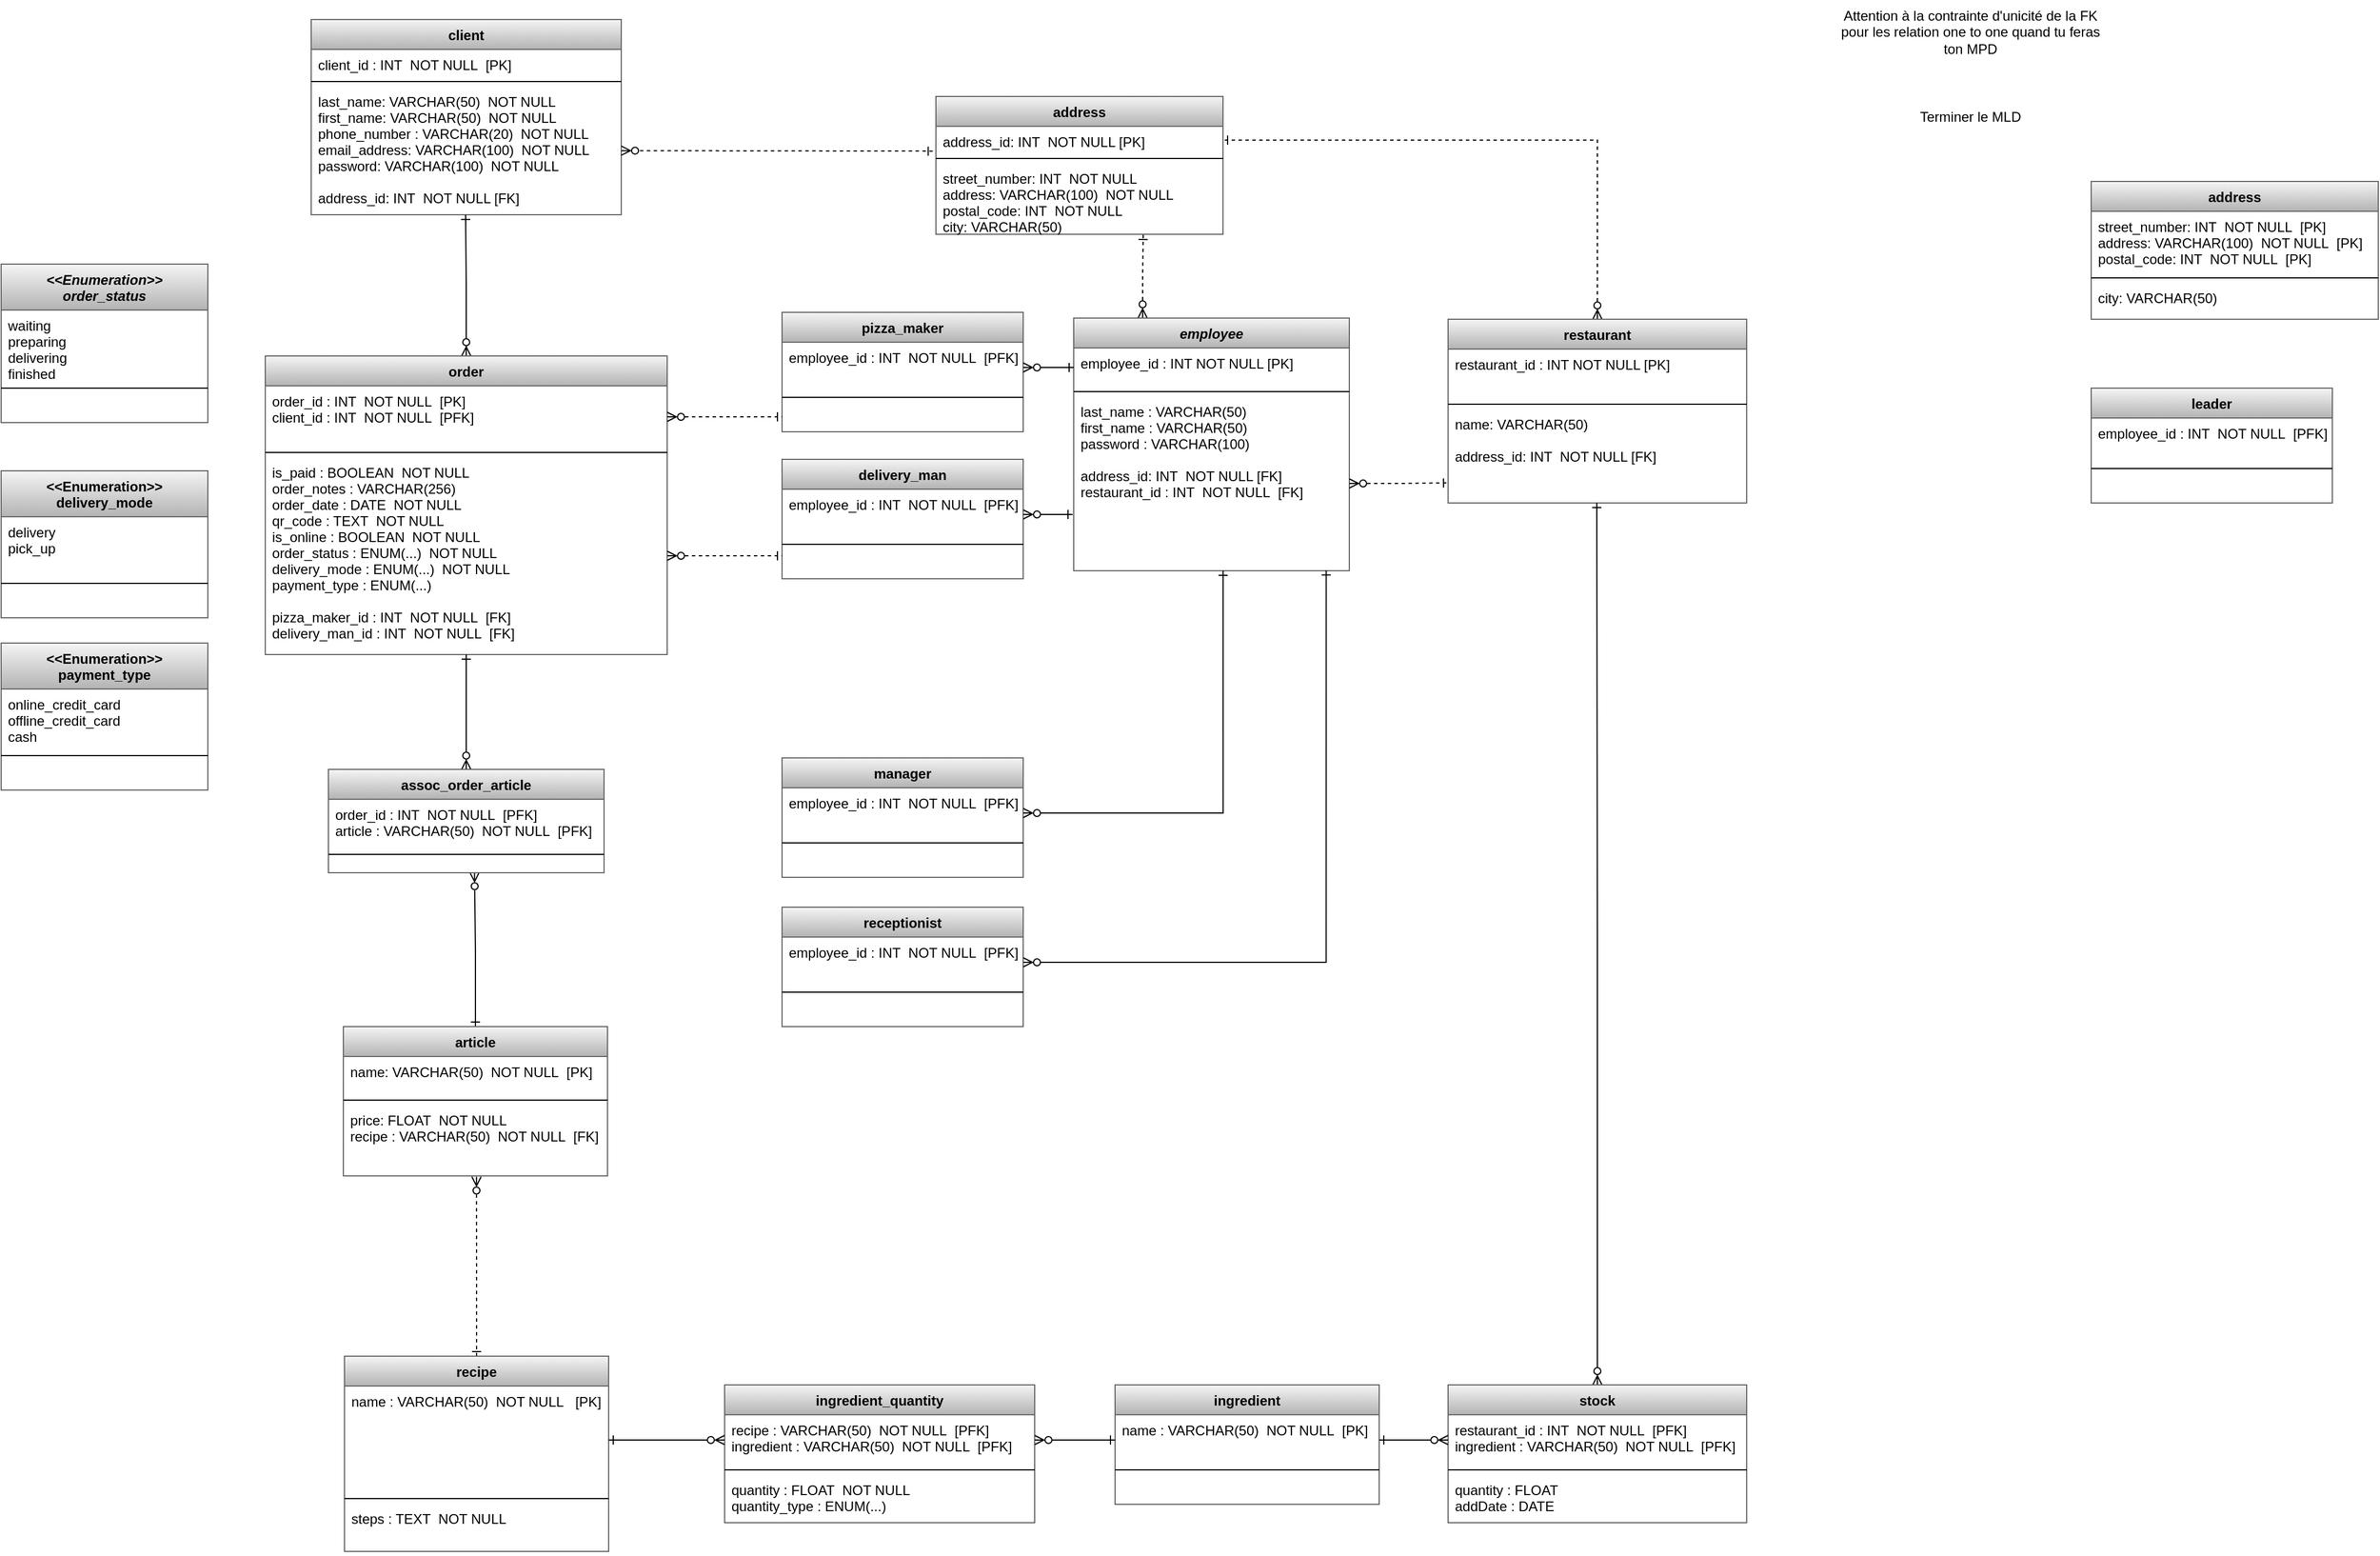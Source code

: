<mxfile version="20.0.1" type="device"><diagram id="4pZE0eaLuYek-F89iUta" name="Page-1"><mxGraphModel dx="2678" dy="882" grid="1" gridSize="10" guides="1" tooltips="1" connect="1" arrows="1" fold="1" page="1" pageScale="1" pageWidth="827" pageHeight="1169" math="0" shadow="0"><root><mxCell id="0"/><mxCell id="1" parent="0"/><mxCell id="tlW0djvK44GhxYyLrSYD-18" value="client" style="swimlane;fontStyle=1;align=center;verticalAlign=top;childLayout=stackLayout;horizontal=1;startSize=26;horizontalStack=0;resizeParent=1;resizeParentMax=0;resizeLast=0;collapsible=1;marginBottom=0;fillColor=#f5f5f5;gradientColor=#b3b3b3;strokeColor=#666666;" parent="1" vertex="1"><mxGeometry x="-540" y="37" width="270" height="170" as="geometry"/></mxCell><mxCell id="tlW0djvK44GhxYyLrSYD-19" value="client_id : INT  NOT NULL  [PK]" style="text;strokeColor=none;fillColor=none;align=left;verticalAlign=top;spacingLeft=4;spacingRight=4;overflow=hidden;rotatable=0;points=[[0,0.5],[1,0.5]];portConstraint=eastwest;" parent="tlW0djvK44GhxYyLrSYD-18" vertex="1"><mxGeometry y="26" width="270" height="24" as="geometry"/></mxCell><mxCell id="tlW0djvK44GhxYyLrSYD-20" value="" style="line;strokeWidth=1;fillColor=none;align=left;verticalAlign=middle;spacingTop=-1;spacingLeft=3;spacingRight=3;rotatable=0;labelPosition=right;points=[];portConstraint=eastwest;" parent="tlW0djvK44GhxYyLrSYD-18" vertex="1"><mxGeometry y="50" width="270" height="8" as="geometry"/></mxCell><mxCell id="tlW0djvK44GhxYyLrSYD-21" value="last_name: VARCHAR(50)  NOT NULL&#10;first_name: VARCHAR(50)  NOT NULL&#10;phone_number : VARCHAR(20)  NOT NULL&#10;email_address: VARCHAR(100)  NOT NULL&#10;password: VARCHAR(100)  NOT NULL&#10;&#10;address_id: INT  NOT NULL [FK]" style="text;strokeColor=none;fillColor=none;align=left;verticalAlign=top;spacingLeft=4;spacingRight=4;overflow=hidden;rotatable=0;points=[[0,0.5],[1,0.5]];portConstraint=eastwest;" parent="tlW0djvK44GhxYyLrSYD-18" vertex="1"><mxGeometry y="58" width="270" height="112" as="geometry"/></mxCell><mxCell id="YXLJD_VavkNt5PV0fLGa-75" style="edgeStyle=orthogonalEdgeStyle;rounded=0;orthogonalLoop=1;jettySize=auto;html=1;exitX=0.25;exitY=0;exitDx=0;exitDy=0;entryX=0.722;entryY=1.009;entryDx=0;entryDy=0;entryPerimeter=0;startArrow=ERzeroToMany;startFill=0;endArrow=ERone;endFill=0;dashed=1;" parent="1" source="tlW0djvK44GhxYyLrSYD-23" target="tlW0djvK44GhxYyLrSYD-88" edge="1"><mxGeometry relative="1" as="geometry"/></mxCell><mxCell id="tlW0djvK44GhxYyLrSYD-23" value="employee" style="swimlane;fontStyle=3;align=center;verticalAlign=top;childLayout=stackLayout;horizontal=1;startSize=26;horizontalStack=0;resizeParent=1;resizeParentMax=0;resizeLast=0;collapsible=1;marginBottom=0;fillColor=#f5f5f5;gradientColor=#b3b3b3;strokeColor=#666666;" parent="1" vertex="1"><mxGeometry x="124" y="297" width="240" height="220" as="geometry"><mxRectangle x="340" y="87" width="80" height="26" as="alternateBounds"/></mxGeometry></mxCell><mxCell id="tlW0djvK44GhxYyLrSYD-24" value="employee_id : INT NOT NULL [PK]" style="text;strokeColor=none;fillColor=none;align=left;verticalAlign=top;spacingLeft=4;spacingRight=4;overflow=hidden;rotatable=0;points=[[0,0.5],[1,0.5]];portConstraint=eastwest;" parent="tlW0djvK44GhxYyLrSYD-23" vertex="1"><mxGeometry y="26" width="240" height="34" as="geometry"/></mxCell><mxCell id="tlW0djvK44GhxYyLrSYD-25" value="" style="line;strokeWidth=1;fillColor=none;align=left;verticalAlign=middle;spacingTop=-1;spacingLeft=3;spacingRight=3;rotatable=0;labelPosition=right;points=[];portConstraint=eastwest;" parent="tlW0djvK44GhxYyLrSYD-23" vertex="1"><mxGeometry y="60" width="240" height="8" as="geometry"/></mxCell><mxCell id="tlW0djvK44GhxYyLrSYD-26" value="last_name : VARCHAR(50)&#10;first_name : VARCHAR(50)&#10;password : VARCHAR(100)&#10;&#10;address_id: INT  NOT NULL [FK]&#10;restaurant_id : INT  NOT NULL  [FK]&#10;" style="text;strokeColor=none;fillColor=none;align=left;verticalAlign=top;spacingLeft=4;spacingRight=4;overflow=hidden;rotatable=0;points=[[0,0.5],[1,0.5]];portConstraint=eastwest;" parent="tlW0djvK44GhxYyLrSYD-23" vertex="1"><mxGeometry y="68" width="240" height="152" as="geometry"/></mxCell><mxCell id="YXLJD_VavkNt5PV0fLGa-41" style="edgeStyle=orthogonalEdgeStyle;rounded=0;orthogonalLoop=1;jettySize=auto;html=1;exitX=0.5;exitY=0;exitDx=0;exitDy=0;entryX=0.498;entryY=1.001;entryDx=0;entryDy=0;entryPerimeter=0;startArrow=ERzeroToMany;startFill=0;endArrow=ERone;endFill=0;" parent="1" source="tlW0djvK44GhxYyLrSYD-27" target="tlW0djvK44GhxYyLrSYD-21" edge="1"><mxGeometry relative="1" as="geometry"/></mxCell><mxCell id="tlW0djvK44GhxYyLrSYD-27" value="order" style="swimlane;fontStyle=1;align=center;verticalAlign=top;childLayout=stackLayout;horizontal=1;startSize=26;horizontalStack=0;resizeParent=1;resizeParentMax=0;resizeLast=0;collapsible=1;marginBottom=0;fillColor=#f5f5f5;gradientColor=#b3b3b3;strokeColor=#666666;" parent="1" vertex="1"><mxGeometry x="-580" y="330" width="350" height="260" as="geometry"/></mxCell><mxCell id="tlW0djvK44GhxYyLrSYD-28" value="order_id : INT  NOT NULL  [PK]&#10;client_id : INT  NOT NULL  [PFK]" style="text;strokeColor=none;fillColor=none;align=left;verticalAlign=top;spacingLeft=4;spacingRight=4;overflow=hidden;rotatable=0;points=[[0,0.5],[1,0.5]];portConstraint=eastwest;" parent="tlW0djvK44GhxYyLrSYD-27" vertex="1"><mxGeometry y="26" width="350" height="54" as="geometry"/></mxCell><mxCell id="tlW0djvK44GhxYyLrSYD-29" value="" style="line;strokeWidth=1;fillColor=none;align=left;verticalAlign=middle;spacingTop=-1;spacingLeft=3;spacingRight=3;rotatable=0;labelPosition=right;points=[];portConstraint=eastwest;" parent="tlW0djvK44GhxYyLrSYD-27" vertex="1"><mxGeometry y="80" width="350" height="8" as="geometry"/></mxCell><mxCell id="tlW0djvK44GhxYyLrSYD-30" value="is_paid : BOOLEAN  NOT NULL&#10;order_notes : VARCHAR(256)&#10;order_date : DATE  NOT NULL&#10;qr_code : TEXT  NOT NULL&#10;is_online : BOOLEAN  NOT NULL&#10;order_status : ENUM(...)  NOT NULL&#10;delivery_mode : ENUM(...)  NOT NULL&#10;payment_type : ENUM(...)&#10;&#10;pizza_maker_id : INT  NOT NULL  [FK]&#10;delivery_man_id : INT  NOT NULL  [FK]" style="text;strokeColor=none;fillColor=none;align=left;verticalAlign=top;spacingLeft=4;spacingRight=4;overflow=hidden;rotatable=0;points=[[0,0.5],[1,0.5]];portConstraint=eastwest;" parent="tlW0djvK44GhxYyLrSYD-27" vertex="1"><mxGeometry y="88" width="350" height="172" as="geometry"/></mxCell><mxCell id="tlW0djvK44GhxYyLrSYD-31" value="&lt;&lt;Enumeration&gt;&gt;&#10;payment_type" style="swimlane;fontStyle=1;align=center;verticalAlign=top;childLayout=stackLayout;horizontal=1;startSize=40;horizontalStack=0;resizeParent=1;resizeParentMax=0;resizeLast=0;collapsible=1;marginBottom=0;fillColor=#f5f5f5;gradientColor=#b3b3b3;strokeColor=#666666;" parent="1" vertex="1"><mxGeometry x="-810" y="580" width="180" height="128" as="geometry"/></mxCell><mxCell id="tlW0djvK44GhxYyLrSYD-32" value="online_credit_card&#10;offline_credit_card&#10;cash" style="text;strokeColor=none;fillColor=none;align=left;verticalAlign=top;spacingLeft=4;spacingRight=4;overflow=hidden;rotatable=0;points=[[0,0.5],[1,0.5]];portConstraint=eastwest;" parent="tlW0djvK44GhxYyLrSYD-31" vertex="1"><mxGeometry y="40" width="180" height="54" as="geometry"/></mxCell><mxCell id="tlW0djvK44GhxYyLrSYD-33" value="" style="line;strokeWidth=1;fillColor=none;align=left;verticalAlign=middle;spacingTop=-1;spacingLeft=3;spacingRight=3;rotatable=0;labelPosition=right;points=[];portConstraint=eastwest;" parent="tlW0djvK44GhxYyLrSYD-31" vertex="1"><mxGeometry y="94" width="180" height="8" as="geometry"/></mxCell><mxCell id="tlW0djvK44GhxYyLrSYD-34" value=" " style="text;strokeColor=none;fillColor=none;align=left;verticalAlign=top;spacingLeft=4;spacingRight=4;overflow=hidden;rotatable=0;points=[[0,0.5],[1,0.5]];portConstraint=eastwest;" parent="tlW0djvK44GhxYyLrSYD-31" vertex="1"><mxGeometry y="102" width="180" height="26" as="geometry"/></mxCell><mxCell id="YXLJD_VavkNt5PV0fLGa-74" style="edgeStyle=orthogonalEdgeStyle;rounded=0;orthogonalLoop=1;jettySize=auto;html=1;exitX=0.5;exitY=0;exitDx=0;exitDy=0;entryX=0.53;entryY=0.982;entryDx=0;entryDy=0;entryPerimeter=0;startArrow=ERone;startFill=0;endArrow=ERzeroToMany;endFill=0;" parent="1" source="tlW0djvK44GhxYyLrSYD-35" target="YXLJD_VavkNt5PV0fLGa-7" edge="1"><mxGeometry relative="1" as="geometry"/></mxCell><mxCell id="tlW0djvK44GhxYyLrSYD-35" value="article" style="swimlane;fontStyle=1;align=center;verticalAlign=top;childLayout=stackLayout;horizontal=1;startSize=26;horizontalStack=0;resizeParent=1;resizeParentMax=0;resizeLast=0;collapsible=1;marginBottom=0;fillColor=#f5f5f5;gradientColor=#b3b3b3;strokeColor=#666666;" parent="1" vertex="1"><mxGeometry x="-512" y="914" width="230" height="130" as="geometry"/></mxCell><mxCell id="tlW0djvK44GhxYyLrSYD-36" value="name: VARCHAR(50)  NOT NULL  [PK]&#10;" style="text;strokeColor=none;fillColor=none;align=left;verticalAlign=top;spacingLeft=4;spacingRight=4;overflow=hidden;rotatable=0;points=[[0,0.5],[1,0.5]];portConstraint=eastwest;" parent="tlW0djvK44GhxYyLrSYD-35" vertex="1"><mxGeometry y="26" width="230" height="34" as="geometry"/></mxCell><mxCell id="tlW0djvK44GhxYyLrSYD-37" value="" style="line;strokeWidth=1;fillColor=none;align=left;verticalAlign=middle;spacingTop=-1;spacingLeft=3;spacingRight=3;rotatable=0;labelPosition=right;points=[];portConstraint=eastwest;" parent="tlW0djvK44GhxYyLrSYD-35" vertex="1"><mxGeometry y="60" width="230" height="8" as="geometry"/></mxCell><mxCell id="tlW0djvK44GhxYyLrSYD-38" value="price: FLOAT  NOT NULL&#10;recipe : VARCHAR(50)  NOT NULL  [FK]" style="text;strokeColor=none;fillColor=none;align=left;verticalAlign=top;spacingLeft=4;spacingRight=4;overflow=hidden;rotatable=0;points=[[0,0.5],[1,0.5]];portConstraint=eastwest;" parent="tlW0djvK44GhxYyLrSYD-35" vertex="1"><mxGeometry y="68" width="230" height="62" as="geometry"/></mxCell><mxCell id="YXLJD_VavkNt5PV0fLGa-2" style="edgeStyle=orthogonalEdgeStyle;rounded=0;orthogonalLoop=1;jettySize=auto;html=1;exitX=0.5;exitY=0;exitDx=0;exitDy=0;entryX=1;entryY=0.5;entryDx=0;entryDy=0;endArrow=ERone;endFill=0;startArrow=ERzeroToMany;startFill=0;dashed=1;" parent="1" source="tlW0djvK44GhxYyLrSYD-40" target="tlW0djvK44GhxYyLrSYD-86" edge="1"><mxGeometry relative="1" as="geometry"/></mxCell><mxCell id="tlW0djvK44GhxYyLrSYD-40" value="restaurant" style="swimlane;fontStyle=1;align=center;verticalAlign=top;childLayout=stackLayout;horizontal=1;startSize=26;horizontalStack=0;resizeParent=1;resizeParentMax=0;resizeLast=0;collapsible=1;marginBottom=0;fillColor=#f5f5f5;gradientColor=#b3b3b3;strokeColor=#666666;" parent="1" vertex="1"><mxGeometry x="450" y="298" width="260" height="160" as="geometry"/></mxCell><mxCell id="tlW0djvK44GhxYyLrSYD-41" value="restaurant_id : INT NOT NULL [PK]" style="text;strokeColor=none;fillColor=none;align=left;verticalAlign=top;spacingLeft=4;spacingRight=4;overflow=hidden;rotatable=0;points=[[0,0.5],[1,0.5]];portConstraint=eastwest;" parent="tlW0djvK44GhxYyLrSYD-40" vertex="1"><mxGeometry y="26" width="260" height="44" as="geometry"/></mxCell><mxCell id="tlW0djvK44GhxYyLrSYD-42" value="" style="line;strokeWidth=1;fillColor=none;align=left;verticalAlign=middle;spacingTop=-1;spacingLeft=3;spacingRight=3;rotatable=0;labelPosition=right;points=[];portConstraint=eastwest;" parent="tlW0djvK44GhxYyLrSYD-40" vertex="1"><mxGeometry y="70" width="260" height="8" as="geometry"/></mxCell><mxCell id="tlW0djvK44GhxYyLrSYD-43" value="name: VARCHAR(50)&#10;&#10;address_id: INT  NOT NULL [FK]&#10;" style="text;strokeColor=none;fillColor=none;align=left;verticalAlign=top;spacingLeft=4;spacingRight=4;overflow=hidden;rotatable=0;points=[[0,0.5],[1,0.5]];portConstraint=eastwest;" parent="tlW0djvK44GhxYyLrSYD-40" vertex="1"><mxGeometry y="78" width="260" height="82" as="geometry"/></mxCell><mxCell id="YXLJD_VavkNt5PV0fLGa-3" style="edgeStyle=orthogonalEdgeStyle;rounded=0;orthogonalLoop=1;jettySize=auto;html=1;exitX=0.5;exitY=0;exitDx=0;exitDy=0;entryX=0.504;entryY=1.012;entryDx=0;entryDy=0;entryPerimeter=0;dashed=1;startArrow=ERone;startFill=0;endArrow=ERzeroToMany;endFill=0;" parent="1" source="tlW0djvK44GhxYyLrSYD-81" target="tlW0djvK44GhxYyLrSYD-38" edge="1"><mxGeometry relative="1" as="geometry"/></mxCell><mxCell id="tlW0djvK44GhxYyLrSYD-81" value="recipe" style="swimlane;fontStyle=1;align=center;verticalAlign=top;childLayout=stackLayout;horizontal=1;startSize=26;horizontalStack=0;resizeParent=1;resizeParentMax=0;resizeLast=0;collapsible=1;marginBottom=0;fillColor=#f5f5f5;gradientColor=#b3b3b3;strokeColor=#666666;" parent="1" vertex="1"><mxGeometry x="-511" y="1201" width="230" height="170" as="geometry"/></mxCell><mxCell id="tlW0djvK44GhxYyLrSYD-82" value="name : VARCHAR(50)  NOT NULL   [PK]&#10;" style="text;strokeColor=none;fillColor=none;align=left;verticalAlign=top;spacingLeft=4;spacingRight=4;overflow=hidden;rotatable=0;points=[[0,0.5],[1,0.5]];portConstraint=eastwest;" parent="tlW0djvK44GhxYyLrSYD-81" vertex="1"><mxGeometry y="26" width="230" height="94" as="geometry"/></mxCell><mxCell id="tlW0djvK44GhxYyLrSYD-83" value="" style="line;strokeWidth=1;fillColor=none;align=left;verticalAlign=middle;spacingTop=-1;spacingLeft=3;spacingRight=3;rotatable=0;labelPosition=right;points=[];portConstraint=eastwest;" parent="tlW0djvK44GhxYyLrSYD-81" vertex="1"><mxGeometry y="120" width="230" height="8" as="geometry"/></mxCell><mxCell id="tlW0djvK44GhxYyLrSYD-84" value="steps : TEXT  NOT NULL" style="text;strokeColor=none;fillColor=none;align=left;verticalAlign=top;spacingLeft=4;spacingRight=4;overflow=hidden;rotatable=0;points=[[0,0.5],[1,0.5]];portConstraint=eastwest;" parent="tlW0djvK44GhxYyLrSYD-81" vertex="1"><mxGeometry y="128" width="230" height="42" as="geometry"/></mxCell><mxCell id="tlW0djvK44GhxYyLrSYD-85" value="address" style="swimlane;fontStyle=1;align=center;verticalAlign=top;childLayout=stackLayout;horizontal=1;startSize=26;horizontalStack=0;resizeParent=1;resizeParentMax=0;resizeLast=0;collapsible=1;marginBottom=0;fillColor=#f5f5f5;gradientColor=#b3b3b3;strokeColor=#666666;" parent="1" vertex="1"><mxGeometry x="4" y="104" width="250" height="120" as="geometry"/></mxCell><mxCell id="tlW0djvK44GhxYyLrSYD-86" value="address_id: INT  NOT NULL [PK]" style="text;strokeColor=none;fillColor=none;align=left;verticalAlign=top;spacingLeft=4;spacingRight=4;overflow=hidden;rotatable=0;points=[[0,0.5],[1,0.5]];portConstraint=eastwest;" parent="tlW0djvK44GhxYyLrSYD-85" vertex="1"><mxGeometry y="26" width="250" height="24" as="geometry"/></mxCell><mxCell id="tlW0djvK44GhxYyLrSYD-87" value="" style="line;strokeWidth=1;fillColor=none;align=left;verticalAlign=middle;spacingTop=-1;spacingLeft=3;spacingRight=3;rotatable=0;labelPosition=right;points=[];portConstraint=eastwest;" parent="tlW0djvK44GhxYyLrSYD-85" vertex="1"><mxGeometry y="50" width="250" height="8" as="geometry"/></mxCell><mxCell id="tlW0djvK44GhxYyLrSYD-88" value="street_number: INT  NOT NULL&#10;address: VARCHAR(100)  NOT NULL&#10;postal_code: INT  NOT NULL&#10;city: VARCHAR(50)" style="text;strokeColor=none;fillColor=none;align=left;verticalAlign=top;spacingLeft=4;spacingRight=4;overflow=hidden;rotatable=0;points=[[0,0.5],[1,0.5]];portConstraint=eastwest;" parent="tlW0djvK44GhxYyLrSYD-85" vertex="1"><mxGeometry y="58" width="250" height="62" as="geometry"/></mxCell><mxCell id="tlW0djvK44GhxYyLrSYD-89" value="" style="endArrow=ERzeroToMany;html=1;rounded=0;dashed=1;endFill=0;startArrow=ERone;startFill=0;exitX=-0.011;exitY=0.899;exitDx=0;exitDy=0;exitPerimeter=0;" parent="1" source="tlW0djvK44GhxYyLrSYD-86" target="tlW0djvK44GhxYyLrSYD-21" edge="1"><mxGeometry width="50" height="50" relative="1" as="geometry"><mxPoint x="-10" y="150" as="sourcePoint"/><mxPoint x="290" y="310" as="targetPoint"/></mxGeometry></mxCell><mxCell id="tlW0djvK44GhxYyLrSYD-114" value="ingredient" style="swimlane;fontStyle=1;align=center;verticalAlign=top;childLayout=stackLayout;horizontal=1;startSize=26;horizontalStack=0;resizeParent=1;resizeParentMax=0;resizeLast=0;collapsible=1;marginBottom=0;fillColor=#f5f5f5;gradientColor=#b3b3b3;strokeColor=#666666;" parent="1" vertex="1"><mxGeometry x="160" y="1226" width="230" height="104" as="geometry"/></mxCell><mxCell id="tlW0djvK44GhxYyLrSYD-115" value="name : VARCHAR(50)  NOT NULL  [PK]" style="text;strokeColor=none;fillColor=none;align=left;verticalAlign=top;spacingLeft=4;spacingRight=4;overflow=hidden;rotatable=0;points=[[0,0.5],[1,0.5]];portConstraint=eastwest;" parent="tlW0djvK44GhxYyLrSYD-114" vertex="1"><mxGeometry y="26" width="230" height="44" as="geometry"/></mxCell><mxCell id="tlW0djvK44GhxYyLrSYD-116" value="" style="line;strokeWidth=1;fillColor=none;align=left;verticalAlign=middle;spacingTop=-1;spacingLeft=3;spacingRight=3;rotatable=0;labelPosition=right;points=[];portConstraint=eastwest;" parent="tlW0djvK44GhxYyLrSYD-114" vertex="1"><mxGeometry y="70" width="230" height="8" as="geometry"/></mxCell><mxCell id="tlW0djvK44GhxYyLrSYD-117" value=" " style="text;strokeColor=none;fillColor=none;align=left;verticalAlign=top;spacingLeft=4;spacingRight=4;overflow=hidden;rotatable=0;points=[[0,0.5],[1,0.5]];portConstraint=eastwest;" parent="tlW0djvK44GhxYyLrSYD-114" vertex="1"><mxGeometry y="78" width="230" height="26" as="geometry"/></mxCell><mxCell id="YXLJD_VavkNt5PV0fLGa-1" value="Attention à la contrainte d'unicité de la FK pour les relation one to one quand tu feras ton MPD" style="text;html=1;strokeColor=none;fillColor=none;align=center;verticalAlign=middle;whiteSpace=wrap;rounded=0;" parent="1" vertex="1"><mxGeometry x="790" y="20" width="230" height="56" as="geometry"/></mxCell><mxCell id="YXLJD_VavkNt5PV0fLGa-10" style="edgeStyle=orthogonalEdgeStyle;rounded=0;orthogonalLoop=1;jettySize=auto;html=1;exitX=0.5;exitY=0;exitDx=0;exitDy=0;startArrow=ERzeroToMany;startFill=0;endArrow=ERone;endFill=0;" parent="1" source="YXLJD_VavkNt5PV0fLGa-4" target="tlW0djvK44GhxYyLrSYD-27" edge="1"><mxGeometry relative="1" as="geometry"/></mxCell><mxCell id="YXLJD_VavkNt5PV0fLGa-4" value="assoc_order_article" style="swimlane;fontStyle=1;align=center;verticalAlign=top;childLayout=stackLayout;horizontal=1;startSize=26;horizontalStack=0;resizeParent=1;resizeParentMax=0;resizeLast=0;collapsible=1;marginBottom=0;fillColor=#f5f5f5;gradientColor=#b3b3b3;strokeColor=#666666;" parent="1" vertex="1"><mxGeometry x="-525" y="690" width="240" height="90" as="geometry"/></mxCell><mxCell id="YXLJD_VavkNt5PV0fLGa-5" value="order_id : INT  NOT NULL  [PFK]&#10;article : VARCHAR(50)  NOT NULL  [PFK]" style="text;strokeColor=none;fillColor=none;align=left;verticalAlign=top;spacingLeft=4;spacingRight=4;overflow=hidden;rotatable=0;points=[[0,0.5],[1,0.5]];portConstraint=eastwest;" parent="YXLJD_VavkNt5PV0fLGa-4" vertex="1"><mxGeometry y="26" width="240" height="44" as="geometry"/></mxCell><mxCell id="YXLJD_VavkNt5PV0fLGa-6" value="" style="line;strokeWidth=1;fillColor=none;align=left;verticalAlign=middle;spacingTop=-1;spacingLeft=3;spacingRight=3;rotatable=0;labelPosition=right;points=[];portConstraint=eastwest;" parent="YXLJD_VavkNt5PV0fLGa-4" vertex="1"><mxGeometry y="70" width="240" height="8" as="geometry"/></mxCell><mxCell id="YXLJD_VavkNt5PV0fLGa-7" value=" " style="text;strokeColor=none;fillColor=none;align=left;verticalAlign=top;spacingLeft=4;spacingRight=4;overflow=hidden;rotatable=0;points=[[0,0.5],[1,0.5]];portConstraint=eastwest;" parent="YXLJD_VavkNt5PV0fLGa-4" vertex="1"><mxGeometry y="78" width="240" height="12" as="geometry"/></mxCell><mxCell id="YXLJD_VavkNt5PV0fLGa-39" style="edgeStyle=orthogonalEdgeStyle;rounded=0;orthogonalLoop=1;jettySize=auto;html=1;exitX=0.5;exitY=0;exitDx=0;exitDy=0;entryX=0.498;entryY=1;entryDx=0;entryDy=0;entryPerimeter=0;startArrow=ERzeroToMany;startFill=0;endArrow=ERone;endFill=0;" parent="1" source="YXLJD_VavkNt5PV0fLGa-11" target="tlW0djvK44GhxYyLrSYD-43" edge="1"><mxGeometry relative="1" as="geometry"/></mxCell><mxCell id="YXLJD_VavkNt5PV0fLGa-11" value="stock" style="swimlane;fontStyle=1;align=center;verticalAlign=top;childLayout=stackLayout;horizontal=1;startSize=26;horizontalStack=0;resizeParent=1;resizeParentMax=0;resizeLast=0;collapsible=1;marginBottom=0;fillColor=#f5f5f5;gradientColor=#b3b3b3;strokeColor=#666666;" parent="1" vertex="1"><mxGeometry x="450" y="1226" width="260" height="120" as="geometry"/></mxCell><mxCell id="YXLJD_VavkNt5PV0fLGa-12" value="restaurant_id : INT  NOT NULL  [PFK]&#10;ingredient : VARCHAR(50)  NOT NULL  [PFK]" style="text;strokeColor=none;fillColor=none;align=left;verticalAlign=top;spacingLeft=4;spacingRight=4;overflow=hidden;rotatable=0;points=[[0,0.5],[1,0.5]];portConstraint=eastwest;" parent="YXLJD_VavkNt5PV0fLGa-11" vertex="1"><mxGeometry y="26" width="260" height="44" as="geometry"/></mxCell><mxCell id="YXLJD_VavkNt5PV0fLGa-13" value="" style="line;strokeWidth=1;fillColor=none;align=left;verticalAlign=middle;spacingTop=-1;spacingLeft=3;spacingRight=3;rotatable=0;labelPosition=right;points=[];portConstraint=eastwest;" parent="YXLJD_VavkNt5PV0fLGa-11" vertex="1"><mxGeometry y="70" width="260" height="8" as="geometry"/></mxCell><mxCell id="YXLJD_VavkNt5PV0fLGa-14" value="quantity : FLOAT&#10;addDate : DATE" style="text;strokeColor=none;fillColor=none;align=left;verticalAlign=top;spacingLeft=4;spacingRight=4;overflow=hidden;rotatable=0;points=[[0,0.5],[1,0.5]];portConstraint=eastwest;" parent="YXLJD_VavkNt5PV0fLGa-11" vertex="1"><mxGeometry y="78" width="260" height="42" as="geometry"/></mxCell><mxCell id="YXLJD_VavkNt5PV0fLGa-20" value="Terminer le MLD" style="text;html=1;strokeColor=none;fillColor=none;align=center;verticalAlign=middle;whiteSpace=wrap;rounded=0;" parent="1" vertex="1"><mxGeometry x="790" y="94" width="230" height="56" as="geometry"/></mxCell><mxCell id="YXLJD_VavkNt5PV0fLGa-23" value="&lt;&lt;Enumeration&gt;&gt;&#10;order_status" style="swimlane;fontStyle=3;align=center;verticalAlign=top;childLayout=stackLayout;horizontal=1;startSize=40;horizontalStack=0;resizeParent=1;resizeParentMax=0;resizeLast=0;collapsible=1;marginBottom=0;fillColor=#f5f5f5;gradientColor=#b3b3b3;strokeColor=#666666;perimeterSpacing=12;" parent="1" vertex="1"><mxGeometry x="-810" y="250" width="180" height="138" as="geometry"/></mxCell><mxCell id="YXLJD_VavkNt5PV0fLGa-24" value="waiting&#10;preparing&#10;delivering&#10;finished" style="text;strokeColor=none;fillColor=none;align=left;verticalAlign=top;spacingLeft=4;spacingRight=4;overflow=hidden;rotatable=0;points=[[0,0.5],[1,0.5]];portConstraint=eastwest;" parent="YXLJD_VavkNt5PV0fLGa-23" vertex="1"><mxGeometry y="40" width="180" height="64" as="geometry"/></mxCell><mxCell id="YXLJD_VavkNt5PV0fLGa-25" value="" style="line;strokeWidth=1;fillColor=none;align=left;verticalAlign=middle;spacingTop=-1;spacingLeft=3;spacingRight=3;rotatable=0;labelPosition=right;points=[];portConstraint=eastwest;" parent="YXLJD_VavkNt5PV0fLGa-23" vertex="1"><mxGeometry y="104" width="180" height="8" as="geometry"/></mxCell><mxCell id="YXLJD_VavkNt5PV0fLGa-26" value=" " style="text;strokeColor=none;fillColor=none;align=left;verticalAlign=top;spacingLeft=4;spacingRight=4;overflow=hidden;rotatable=0;points=[[0,0.5],[1,0.5]];portConstraint=eastwest;" parent="YXLJD_VavkNt5PV0fLGa-23" vertex="1"><mxGeometry y="112" width="180" height="26" as="geometry"/></mxCell><mxCell id="YXLJD_VavkNt5PV0fLGa-27" value="&lt;&lt;Enumeration&gt;&gt;&#10;delivery_mode" style="swimlane;fontStyle=1;align=center;verticalAlign=top;childLayout=stackLayout;horizontal=1;startSize=40;horizontalStack=0;resizeParent=1;resizeParentMax=0;resizeLast=0;collapsible=1;marginBottom=0;fillColor=#f5f5f5;gradientColor=#b3b3b3;strokeColor=#666666;" parent="1" vertex="1"><mxGeometry x="-810" y="430" width="180" height="128" as="geometry"/></mxCell><mxCell id="YXLJD_VavkNt5PV0fLGa-28" value="delivery&#10;pick_up" style="text;strokeColor=none;fillColor=none;align=left;verticalAlign=top;spacingLeft=4;spacingRight=4;overflow=hidden;rotatable=0;points=[[0,0.5],[1,0.5]];portConstraint=eastwest;" parent="YXLJD_VavkNt5PV0fLGa-27" vertex="1"><mxGeometry y="40" width="180" height="54" as="geometry"/></mxCell><mxCell id="YXLJD_VavkNt5PV0fLGa-29" value="" style="line;strokeWidth=1;fillColor=none;align=left;verticalAlign=middle;spacingTop=-1;spacingLeft=3;spacingRight=3;rotatable=0;labelPosition=right;points=[];portConstraint=eastwest;" parent="YXLJD_VavkNt5PV0fLGa-27" vertex="1"><mxGeometry y="94" width="180" height="8" as="geometry"/></mxCell><mxCell id="YXLJD_VavkNt5PV0fLGa-30" value=" " style="text;strokeColor=none;fillColor=none;align=left;verticalAlign=top;spacingLeft=4;spacingRight=4;overflow=hidden;rotatable=0;points=[[0,0.5],[1,0.5]];portConstraint=eastwest;" parent="YXLJD_VavkNt5PV0fLGa-27" vertex="1"><mxGeometry y="102" width="180" height="26" as="geometry"/></mxCell><mxCell id="YXLJD_VavkNt5PV0fLGa-32" value="ingredient_quantity" style="swimlane;fontStyle=1;align=center;verticalAlign=top;childLayout=stackLayout;horizontal=1;startSize=26;horizontalStack=0;resizeParent=1;resizeParentMax=0;resizeLast=0;collapsible=1;marginBottom=0;fillColor=#f5f5f5;gradientColor=#b3b3b3;strokeColor=#666666;" parent="1" vertex="1"><mxGeometry x="-180" y="1226" width="270" height="120" as="geometry"/></mxCell><mxCell id="YXLJD_VavkNt5PV0fLGa-33" value="recipe : VARCHAR(50)  NOT NULL  [PFK]&#10;ingredient : VARCHAR(50)  NOT NULL  [PFK]" style="text;strokeColor=none;fillColor=none;align=left;verticalAlign=top;spacingLeft=4;spacingRight=4;overflow=hidden;rotatable=0;points=[[0,0.5],[1,0.5]];portConstraint=eastwest;" parent="YXLJD_VavkNt5PV0fLGa-32" vertex="1"><mxGeometry y="26" width="270" height="44" as="geometry"/></mxCell><mxCell id="YXLJD_VavkNt5PV0fLGa-34" value="" style="line;strokeWidth=1;fillColor=none;align=left;verticalAlign=middle;spacingTop=-1;spacingLeft=3;spacingRight=3;rotatable=0;labelPosition=right;points=[];portConstraint=eastwest;" parent="YXLJD_VavkNt5PV0fLGa-32" vertex="1"><mxGeometry y="70" width="270" height="8" as="geometry"/></mxCell><mxCell id="YXLJD_VavkNt5PV0fLGa-35" value="quantity : FLOAT  NOT NULL&#10;quantity_type : ENUM(...)" style="text;strokeColor=none;fillColor=none;align=left;verticalAlign=top;spacingLeft=4;spacingRight=4;overflow=hidden;rotatable=0;points=[[0,0.5],[1,0.5]];portConstraint=eastwest;" parent="YXLJD_VavkNt5PV0fLGa-32" vertex="1"><mxGeometry y="78" width="270" height="42" as="geometry"/></mxCell><mxCell id="YXLJD_VavkNt5PV0fLGa-40" style="edgeStyle=orthogonalEdgeStyle;rounded=0;orthogonalLoop=1;jettySize=auto;html=1;exitX=0;exitY=0.5;exitDx=0;exitDy=0;entryX=1;entryY=0.5;entryDx=0;entryDy=0;startArrow=ERzeroToMany;startFill=0;endArrow=ERone;endFill=0;" parent="1" source="YXLJD_VavkNt5PV0fLGa-12" target="tlW0djvK44GhxYyLrSYD-115" edge="1"><mxGeometry relative="1" as="geometry"/></mxCell><mxCell id="YXLJD_VavkNt5PV0fLGa-42" value="pizza_maker" style="swimlane;fontStyle=1;align=center;verticalAlign=top;childLayout=stackLayout;horizontal=1;startSize=26;horizontalStack=0;resizeParent=1;resizeParentMax=0;resizeLast=0;collapsible=1;marginBottom=0;fillColor=#f5f5f5;gradientColor=#b3b3b3;strokeColor=#666666;" parent="1" vertex="1"><mxGeometry x="-130" y="292" width="210" height="104" as="geometry"/></mxCell><mxCell id="YXLJD_VavkNt5PV0fLGa-43" value="employee_id : INT  NOT NULL  [PFK]" style="text;strokeColor=none;fillColor=none;align=left;verticalAlign=top;spacingLeft=4;spacingRight=4;overflow=hidden;rotatable=0;points=[[0,0.5],[1,0.5]];portConstraint=eastwest;" parent="YXLJD_VavkNt5PV0fLGa-42" vertex="1"><mxGeometry y="26" width="210" height="44" as="geometry"/></mxCell><mxCell id="YXLJD_VavkNt5PV0fLGa-44" value="" style="line;strokeWidth=1;fillColor=none;align=left;verticalAlign=middle;spacingTop=-1;spacingLeft=3;spacingRight=3;rotatable=0;labelPosition=right;points=[];portConstraint=eastwest;" parent="YXLJD_VavkNt5PV0fLGa-42" vertex="1"><mxGeometry y="70" width="210" height="8" as="geometry"/></mxCell><mxCell id="YXLJD_VavkNt5PV0fLGa-45" value=" " style="text;strokeColor=none;fillColor=none;align=left;verticalAlign=top;spacingLeft=4;spacingRight=4;overflow=hidden;rotatable=0;points=[[0,0.5],[1,0.5]];portConstraint=eastwest;" parent="YXLJD_VavkNt5PV0fLGa-42" vertex="1"><mxGeometry y="78" width="210" height="26" as="geometry"/></mxCell><mxCell id="YXLJD_VavkNt5PV0fLGa-46" value="delivery_man" style="swimlane;fontStyle=1;align=center;verticalAlign=top;childLayout=stackLayout;horizontal=1;startSize=26;horizontalStack=0;resizeParent=1;resizeParentMax=0;resizeLast=0;collapsible=1;marginBottom=0;fillColor=#f5f5f5;gradientColor=#b3b3b3;strokeColor=#666666;" parent="1" vertex="1"><mxGeometry x="-130" y="420" width="210" height="104" as="geometry"/></mxCell><mxCell id="YXLJD_VavkNt5PV0fLGa-47" value="employee_id : INT  NOT NULL  [PFK]" style="text;strokeColor=none;fillColor=none;align=left;verticalAlign=top;spacingLeft=4;spacingRight=4;overflow=hidden;rotatable=0;points=[[0,0.5],[1,0.5]];portConstraint=eastwest;" parent="YXLJD_VavkNt5PV0fLGa-46" vertex="1"><mxGeometry y="26" width="210" height="44" as="geometry"/></mxCell><mxCell id="YXLJD_VavkNt5PV0fLGa-48" value="" style="line;strokeWidth=1;fillColor=none;align=left;verticalAlign=middle;spacingTop=-1;spacingLeft=3;spacingRight=3;rotatable=0;labelPosition=right;points=[];portConstraint=eastwest;" parent="YXLJD_VavkNt5PV0fLGa-46" vertex="1"><mxGeometry y="70" width="210" height="8" as="geometry"/></mxCell><mxCell id="YXLJD_VavkNt5PV0fLGa-49" value=" " style="text;strokeColor=none;fillColor=none;align=left;verticalAlign=top;spacingLeft=4;spacingRight=4;overflow=hidden;rotatable=0;points=[[0,0.5],[1,0.5]];portConstraint=eastwest;" parent="YXLJD_VavkNt5PV0fLGa-46" vertex="1"><mxGeometry y="78" width="210" height="26" as="geometry"/></mxCell><mxCell id="YXLJD_VavkNt5PV0fLGa-54" value="manager" style="swimlane;fontStyle=1;align=center;verticalAlign=top;childLayout=stackLayout;horizontal=1;startSize=26;horizontalStack=0;resizeParent=1;resizeParentMax=0;resizeLast=0;collapsible=1;marginBottom=0;fillColor=#f5f5f5;gradientColor=#b3b3b3;strokeColor=#666666;" parent="1" vertex="1"><mxGeometry x="-130" y="680" width="210" height="104" as="geometry"/></mxCell><mxCell id="YXLJD_VavkNt5PV0fLGa-55" value="employee_id : INT  NOT NULL  [PFK]" style="text;strokeColor=none;fillColor=none;align=left;verticalAlign=top;spacingLeft=4;spacingRight=4;overflow=hidden;rotatable=0;points=[[0,0.5],[1,0.5]];portConstraint=eastwest;" parent="YXLJD_VavkNt5PV0fLGa-54" vertex="1"><mxGeometry y="26" width="210" height="44" as="geometry"/></mxCell><mxCell id="YXLJD_VavkNt5PV0fLGa-56" value="" style="line;strokeWidth=1;fillColor=none;align=left;verticalAlign=middle;spacingTop=-1;spacingLeft=3;spacingRight=3;rotatable=0;labelPosition=right;points=[];portConstraint=eastwest;" parent="YXLJD_VavkNt5PV0fLGa-54" vertex="1"><mxGeometry y="70" width="210" height="8" as="geometry"/></mxCell><mxCell id="YXLJD_VavkNt5PV0fLGa-57" value=" " style="text;strokeColor=none;fillColor=none;align=left;verticalAlign=top;spacingLeft=4;spacingRight=4;overflow=hidden;rotatable=0;points=[[0,0.5],[1,0.5]];portConstraint=eastwest;" parent="YXLJD_VavkNt5PV0fLGa-54" vertex="1"><mxGeometry y="78" width="210" height="26" as="geometry"/></mxCell><mxCell id="YXLJD_VavkNt5PV0fLGa-58" value="receptionist" style="swimlane;fontStyle=1;align=center;verticalAlign=top;childLayout=stackLayout;horizontal=1;startSize=26;horizontalStack=0;resizeParent=1;resizeParentMax=0;resizeLast=0;collapsible=1;marginBottom=0;fillColor=#f5f5f5;gradientColor=#b3b3b3;strokeColor=#666666;" parent="1" vertex="1"><mxGeometry x="-130" y="810" width="210" height="104" as="geometry"/></mxCell><mxCell id="YXLJD_VavkNt5PV0fLGa-59" value="employee_id : INT  NOT NULL  [PFK]" style="text;strokeColor=none;fillColor=none;align=left;verticalAlign=top;spacingLeft=4;spacingRight=4;overflow=hidden;rotatable=0;points=[[0,0.5],[1,0.5]];portConstraint=eastwest;" parent="YXLJD_VavkNt5PV0fLGa-58" vertex="1"><mxGeometry y="26" width="210" height="44" as="geometry"/></mxCell><mxCell id="YXLJD_VavkNt5PV0fLGa-60" value="" style="line;strokeWidth=1;fillColor=none;align=left;verticalAlign=middle;spacingTop=-1;spacingLeft=3;spacingRight=3;rotatable=0;labelPosition=right;points=[];portConstraint=eastwest;" parent="YXLJD_VavkNt5PV0fLGa-58" vertex="1"><mxGeometry y="70" width="210" height="8" as="geometry"/></mxCell><mxCell id="YXLJD_VavkNt5PV0fLGa-61" value=" " style="text;strokeColor=none;fillColor=none;align=left;verticalAlign=top;spacingLeft=4;spacingRight=4;overflow=hidden;rotatable=0;points=[[0,0.5],[1,0.5]];portConstraint=eastwest;" parent="YXLJD_VavkNt5PV0fLGa-58" vertex="1"><mxGeometry y="78" width="210" height="26" as="geometry"/></mxCell><mxCell id="YXLJD_VavkNt5PV0fLGa-62" style="edgeStyle=orthogonalEdgeStyle;rounded=0;orthogonalLoop=1;jettySize=auto;html=1;exitX=0;exitY=0.5;exitDx=0;exitDy=0;startArrow=ERzeroToMany;startFill=0;endArrow=ERone;endFill=0;" parent="1" source="YXLJD_VavkNt5PV0fLGa-33" target="tlW0djvK44GhxYyLrSYD-82" edge="1"><mxGeometry relative="1" as="geometry"/></mxCell><mxCell id="YXLJD_VavkNt5PV0fLGa-63" style="edgeStyle=orthogonalEdgeStyle;rounded=0;orthogonalLoop=1;jettySize=auto;html=1;exitX=1;exitY=0.5;exitDx=0;exitDy=0;entryX=0;entryY=0.5;entryDx=0;entryDy=0;startArrow=ERzeroToMany;startFill=0;endArrow=ERone;endFill=0;" parent="1" source="YXLJD_VavkNt5PV0fLGa-33" target="tlW0djvK44GhxYyLrSYD-115" edge="1"><mxGeometry relative="1" as="geometry"/></mxCell><mxCell id="YXLJD_VavkNt5PV0fLGa-65" style="edgeStyle=orthogonalEdgeStyle;rounded=0;orthogonalLoop=1;jettySize=auto;html=1;exitX=1;exitY=0.5;exitDx=0;exitDy=0;entryX=0;entryY=0.787;entryDx=0;entryDy=0;entryPerimeter=0;dashed=1;startArrow=ERzeroToMany;startFill=0;endArrow=ERone;endFill=0;" parent="1" source="tlW0djvK44GhxYyLrSYD-26" target="tlW0djvK44GhxYyLrSYD-43" edge="1"><mxGeometry relative="1" as="geometry"/></mxCell><mxCell id="YXLJD_VavkNt5PV0fLGa-66" style="edgeStyle=orthogonalEdgeStyle;rounded=0;orthogonalLoop=1;jettySize=auto;html=1;exitX=1;exitY=0.5;exitDx=0;exitDy=0;entryX=0;entryY=0.5;entryDx=0;entryDy=0;startArrow=ERzeroToMany;startFill=0;endArrow=ERone;endFill=0;" parent="1" source="YXLJD_VavkNt5PV0fLGa-43" target="tlW0djvK44GhxYyLrSYD-24" edge="1"><mxGeometry relative="1" as="geometry"/></mxCell><mxCell id="YXLJD_VavkNt5PV0fLGa-72" style="edgeStyle=orthogonalEdgeStyle;rounded=0;orthogonalLoop=1;jettySize=auto;html=1;exitX=1;exitY=0.5;exitDx=0;exitDy=0;entryX=0.916;entryY=0.998;entryDx=0;entryDy=0;entryPerimeter=0;startArrow=ERzeroToMany;startFill=0;endArrow=ERone;endFill=0;" parent="1" source="YXLJD_VavkNt5PV0fLGa-59" target="tlW0djvK44GhxYyLrSYD-26" edge="1"><mxGeometry relative="1" as="geometry"/></mxCell><mxCell id="KT7e6hSd1MUuOYc6Y6Qm-2" style="edgeStyle=orthogonalEdgeStyle;rounded=0;orthogonalLoop=1;jettySize=auto;html=1;exitX=1;exitY=0.5;exitDx=0;exitDy=0;dashed=1;startArrow=ERzeroToMany;startFill=0;endArrow=ERone;endFill=0;" edge="1" parent="1" source="tlW0djvK44GhxYyLrSYD-28"><mxGeometry relative="1" as="geometry"><mxPoint x="-130" y="383" as="targetPoint"/></mxGeometry></mxCell><mxCell id="KT7e6hSd1MUuOYc6Y6Qm-5" style="edgeStyle=orthogonalEdgeStyle;rounded=0;orthogonalLoop=1;jettySize=auto;html=1;exitX=1;exitY=0.5;exitDx=0;exitDy=0;entryX=0;entryY=0.231;entryDx=0;entryDy=0;entryPerimeter=0;dashed=1;startArrow=ERzeroToMany;startFill=0;endArrow=ERone;endFill=0;" edge="1" parent="1" source="tlW0djvK44GhxYyLrSYD-30" target="YXLJD_VavkNt5PV0fLGa-49"><mxGeometry relative="1" as="geometry"/></mxCell><mxCell id="KT7e6hSd1MUuOYc6Y6Qm-13" style="edgeStyle=orthogonalEdgeStyle;rounded=0;orthogonalLoop=1;jettySize=auto;html=1;exitX=1;exitY=0.5;exitDx=0;exitDy=0;entryX=-0.004;entryY=0.678;entryDx=0;entryDy=0;entryPerimeter=0;startArrow=ERzeroToMany;startFill=0;endArrow=ERone;endFill=0;" edge="1" parent="1" source="YXLJD_VavkNt5PV0fLGa-47" target="tlW0djvK44GhxYyLrSYD-26"><mxGeometry relative="1" as="geometry"/></mxCell><mxCell id="KT7e6hSd1MUuOYc6Y6Qm-15" style="edgeStyle=orthogonalEdgeStyle;rounded=0;orthogonalLoop=1;jettySize=auto;html=1;exitX=1;exitY=0.5;exitDx=0;exitDy=0;entryX=0.542;entryY=1;entryDx=0;entryDy=0;entryPerimeter=0;startArrow=ERzeroToMany;startFill=0;endArrow=ERone;endFill=0;" edge="1" parent="1" source="YXLJD_VavkNt5PV0fLGa-55" target="tlW0djvK44GhxYyLrSYD-26"><mxGeometry relative="1" as="geometry"/></mxCell><mxCell id="KT7e6hSd1MUuOYc6Y6Qm-17" value="address" style="swimlane;fontStyle=1;align=center;verticalAlign=top;childLayout=stackLayout;horizontal=1;startSize=26;horizontalStack=0;resizeParent=1;resizeParentMax=0;resizeLast=0;collapsible=1;marginBottom=0;fillColor=#f5f5f5;gradientColor=#b3b3b3;strokeColor=#666666;" vertex="1" parent="1"><mxGeometry x="1010" y="178" width="250" height="120" as="geometry"/></mxCell><mxCell id="KT7e6hSd1MUuOYc6Y6Qm-18" value="street_number: INT  NOT NULL  [PK]&#10;address: VARCHAR(100)  NOT NULL  [PK]&#10;postal_code: INT  NOT NULL  [PK]&#10;" style="text;strokeColor=none;fillColor=none;align=left;verticalAlign=top;spacingLeft=4;spacingRight=4;overflow=hidden;rotatable=0;points=[[0,0.5],[1,0.5]];portConstraint=eastwest;" vertex="1" parent="KT7e6hSd1MUuOYc6Y6Qm-17"><mxGeometry y="26" width="250" height="54" as="geometry"/></mxCell><mxCell id="KT7e6hSd1MUuOYc6Y6Qm-19" value="" style="line;strokeWidth=1;fillColor=none;align=left;verticalAlign=middle;spacingTop=-1;spacingLeft=3;spacingRight=3;rotatable=0;labelPosition=right;points=[];portConstraint=eastwest;" vertex="1" parent="KT7e6hSd1MUuOYc6Y6Qm-17"><mxGeometry y="80" width="250" height="8" as="geometry"/></mxCell><mxCell id="KT7e6hSd1MUuOYc6Y6Qm-20" value="city: VARCHAR(50)" style="text;strokeColor=none;fillColor=none;align=left;verticalAlign=top;spacingLeft=4;spacingRight=4;overflow=hidden;rotatable=0;points=[[0,0.5],[1,0.5]];portConstraint=eastwest;" vertex="1" parent="KT7e6hSd1MUuOYc6Y6Qm-17"><mxGeometry y="88" width="250" height="32" as="geometry"/></mxCell><mxCell id="KT7e6hSd1MUuOYc6Y6Qm-21" value="leader" style="swimlane;fontStyle=1;align=center;verticalAlign=top;childLayout=stackLayout;horizontal=1;startSize=26;horizontalStack=0;resizeParent=1;resizeParentMax=0;resizeLast=0;collapsible=1;marginBottom=0;fillColor=#f5f5f5;gradientColor=#b3b3b3;strokeColor=#666666;" vertex="1" parent="1"><mxGeometry x="1010" y="358" width="210" height="100" as="geometry"/></mxCell><mxCell id="KT7e6hSd1MUuOYc6Y6Qm-22" value="employee_id : INT  NOT NULL  [PFK]" style="text;strokeColor=none;fillColor=none;align=left;verticalAlign=top;spacingLeft=4;spacingRight=4;overflow=hidden;rotatable=0;points=[[0,0.5],[1,0.5]];portConstraint=eastwest;" vertex="1" parent="KT7e6hSd1MUuOYc6Y6Qm-21"><mxGeometry y="26" width="210" height="40" as="geometry"/></mxCell><mxCell id="KT7e6hSd1MUuOYc6Y6Qm-23" value="" style="line;strokeWidth=1;fillColor=none;align=left;verticalAlign=middle;spacingTop=-1;spacingLeft=3;spacingRight=3;rotatable=0;labelPosition=right;points=[];portConstraint=eastwest;" vertex="1" parent="KT7e6hSd1MUuOYc6Y6Qm-21"><mxGeometry y="66" width="210" height="8" as="geometry"/></mxCell><mxCell id="KT7e6hSd1MUuOYc6Y6Qm-24" value=" " style="text;strokeColor=none;fillColor=none;align=left;verticalAlign=top;spacingLeft=4;spacingRight=4;overflow=hidden;rotatable=0;points=[[0,0.5],[1,0.5]];portConstraint=eastwest;" vertex="1" parent="KT7e6hSd1MUuOYc6Y6Qm-21"><mxGeometry y="74" width="210" height="26" as="geometry"/></mxCell></root></mxGraphModel></diagram></mxfile>